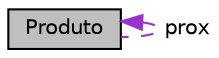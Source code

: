 digraph "Produto"
{
 // LATEX_PDF_SIZE
  edge [fontname="Helvetica",fontsize="10",labelfontname="Helvetica",labelfontsize="10"];
  node [fontname="Helvetica",fontsize="10",shape=record];
  Node1 [label="Produto",height=0.2,width=0.4,color="black", fillcolor="grey75", style="filled", fontcolor="black",tooltip="Elemento da lista encadeada simples de produto."];
  Node1 -> Node1 [dir="back",color="darkorchid3",fontsize="10",style="dashed",label=" prox" ,fontname="Helvetica"];
}
